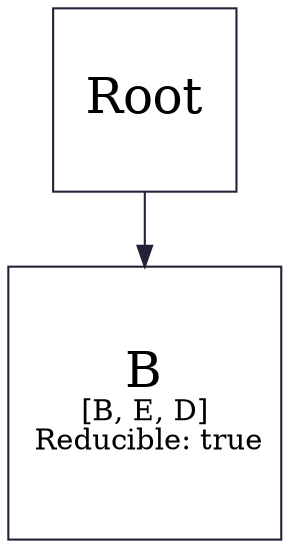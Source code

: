 digraph G {
    graph[color="#242038"]
    node[color="#242038", shape=square]
    edge[color="#242038"]
    Root [label=<<font point-size="24.0"> Root </font>>]
    B [label=<<font point-size="24.0"> B </font><br/> [B, E, D] <br/> Reducible: true>]
    Root->B
}
